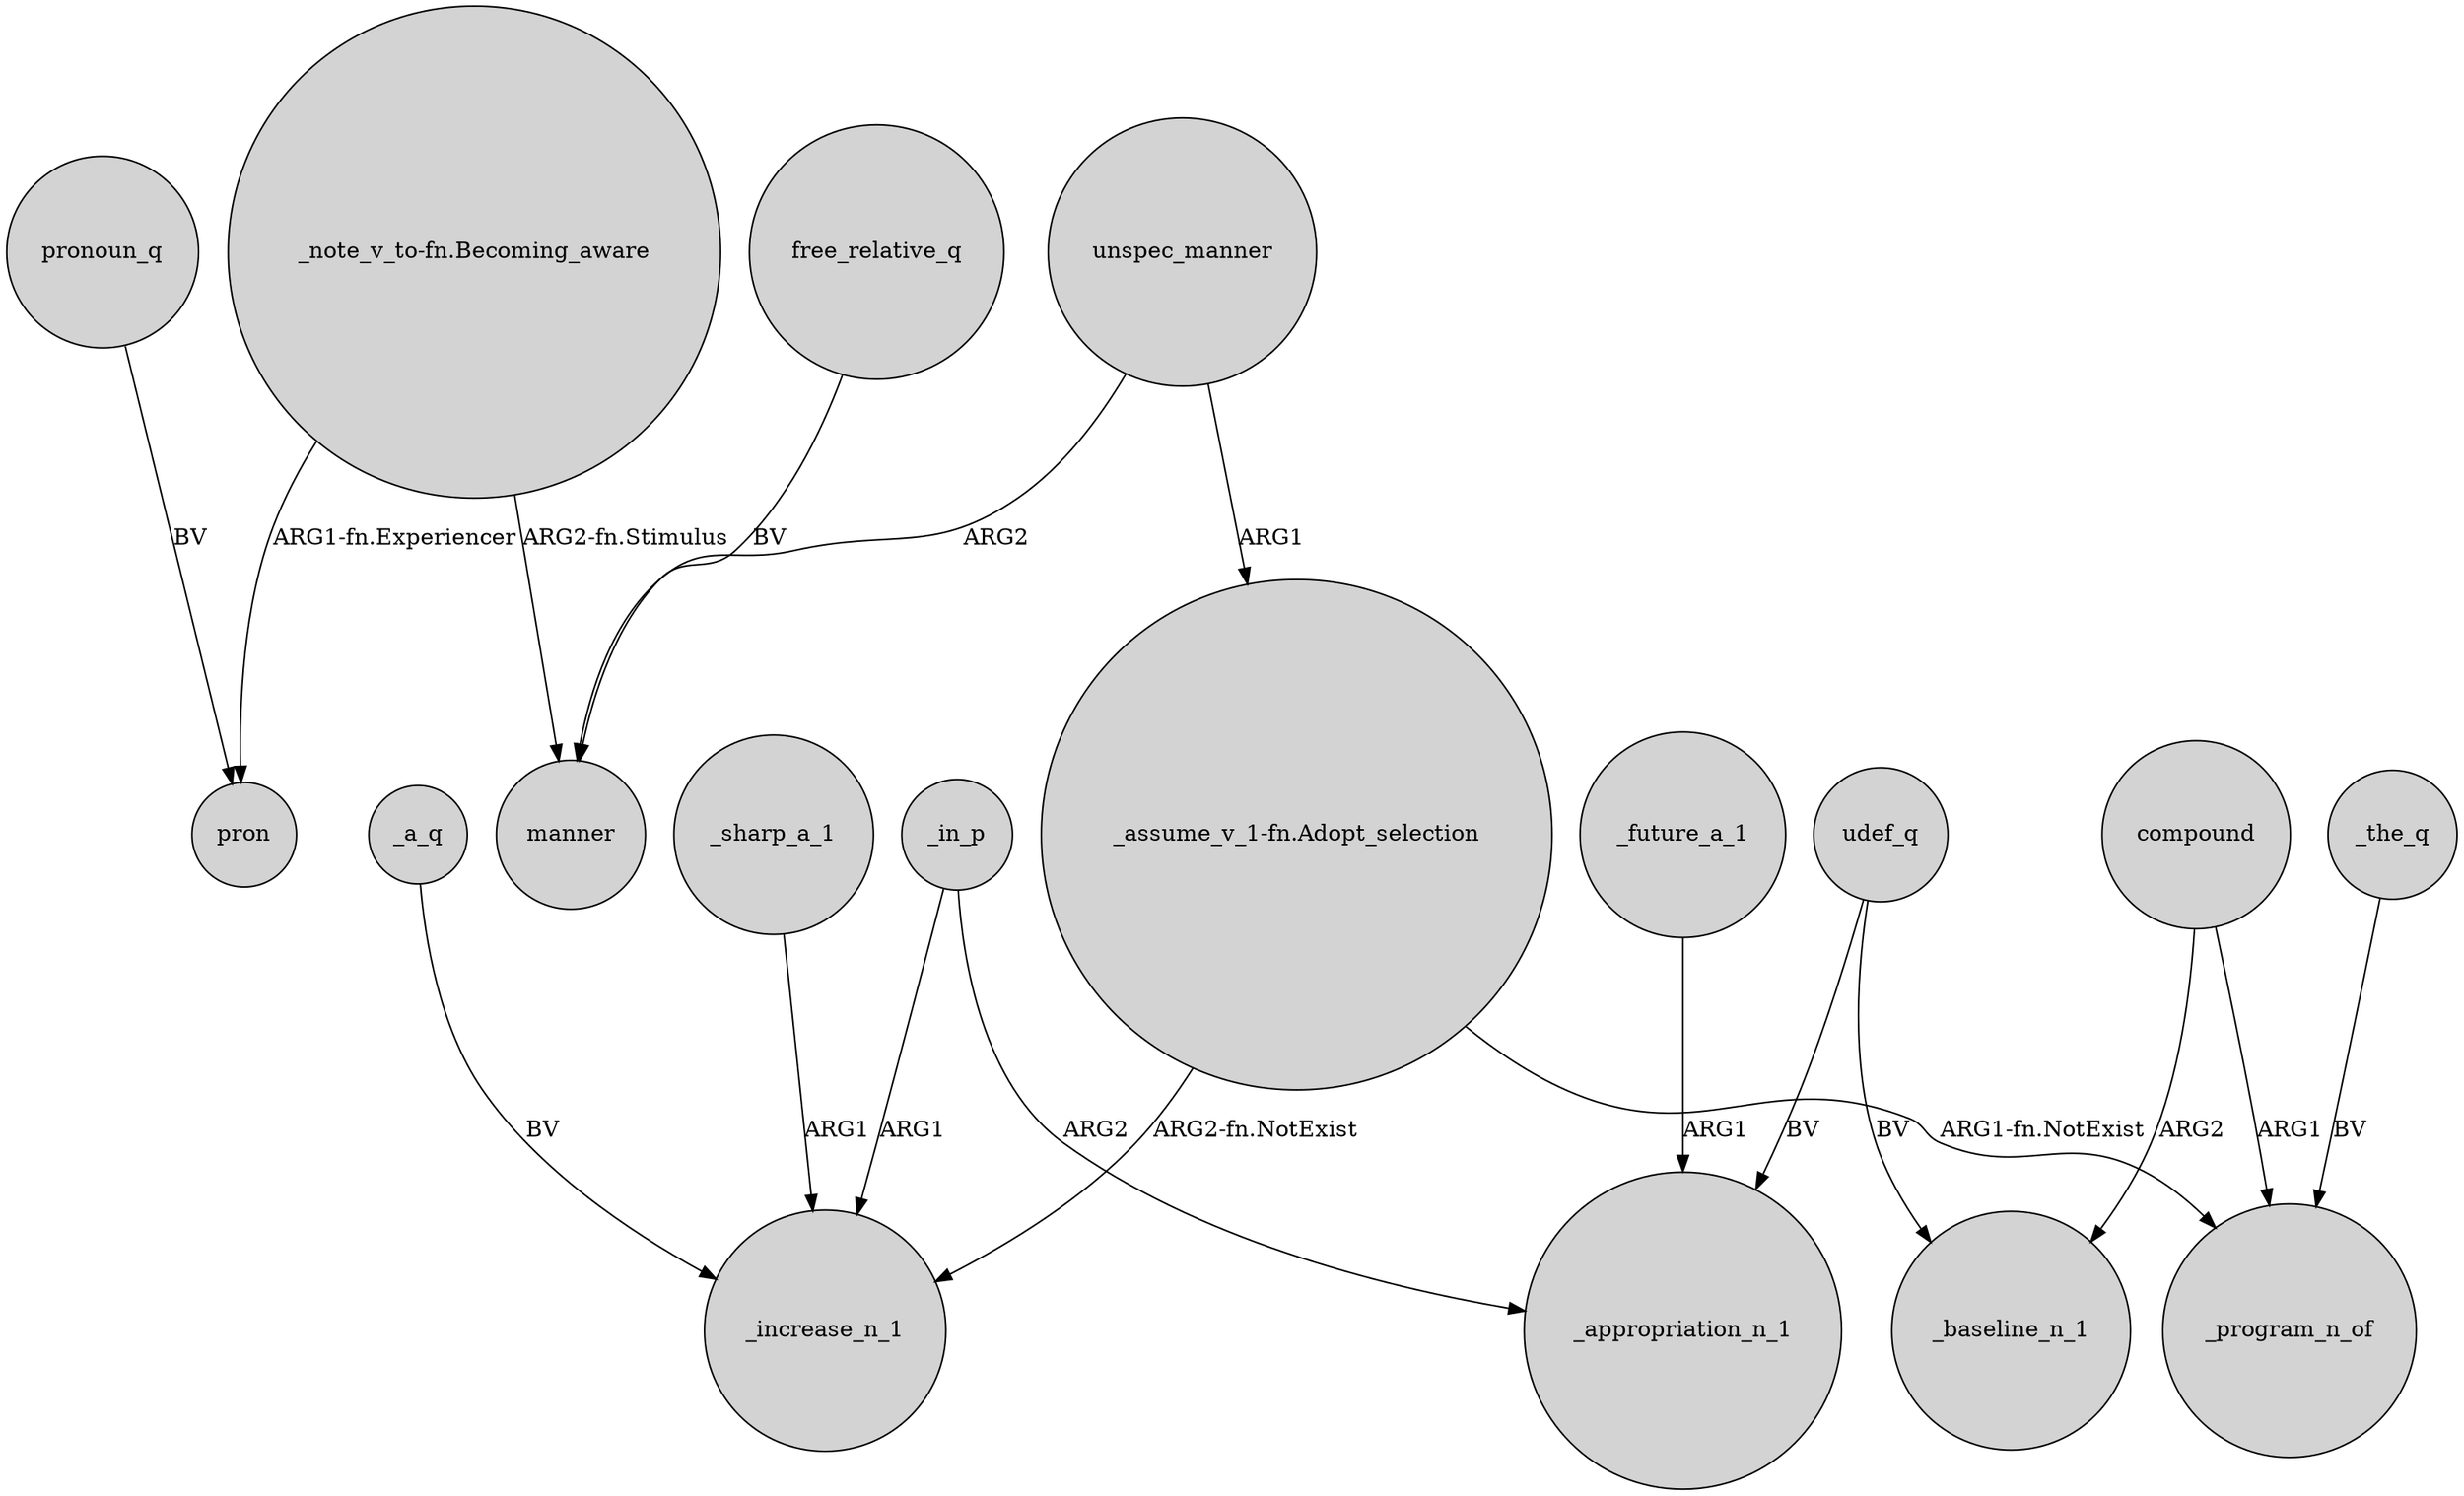digraph {
	node [shape=circle style=filled]
	"_note_v_to-fn.Becoming_aware" -> pron [label="ARG1-fn.Experiencer"]
	unspec_manner -> "_assume_v_1-fn.Adopt_selection" [label=ARG1]
	free_relative_q -> manner [label=BV]
	compound -> _baseline_n_1 [label=ARG2]
	_sharp_a_1 -> _increase_n_1 [label=ARG1]
	_in_p -> _appropriation_n_1 [label=ARG2]
	compound -> _program_n_of [label=ARG1]
	_a_q -> _increase_n_1 [label=BV]
	udef_q -> _appropriation_n_1 [label=BV]
	"_note_v_to-fn.Becoming_aware" -> manner [label="ARG2-fn.Stimulus"]
	_the_q -> _program_n_of [label=BV]
	_future_a_1 -> _appropriation_n_1 [label=ARG1]
	"_assume_v_1-fn.Adopt_selection" -> _program_n_of [label="ARG1-fn.NotExist"]
	unspec_manner -> manner [label=ARG2]
	_in_p -> _increase_n_1 [label=ARG1]
	udef_q -> _baseline_n_1 [label=BV]
	"_assume_v_1-fn.Adopt_selection" -> _increase_n_1 [label="ARG2-fn.NotExist"]
	pronoun_q -> pron [label=BV]
}
